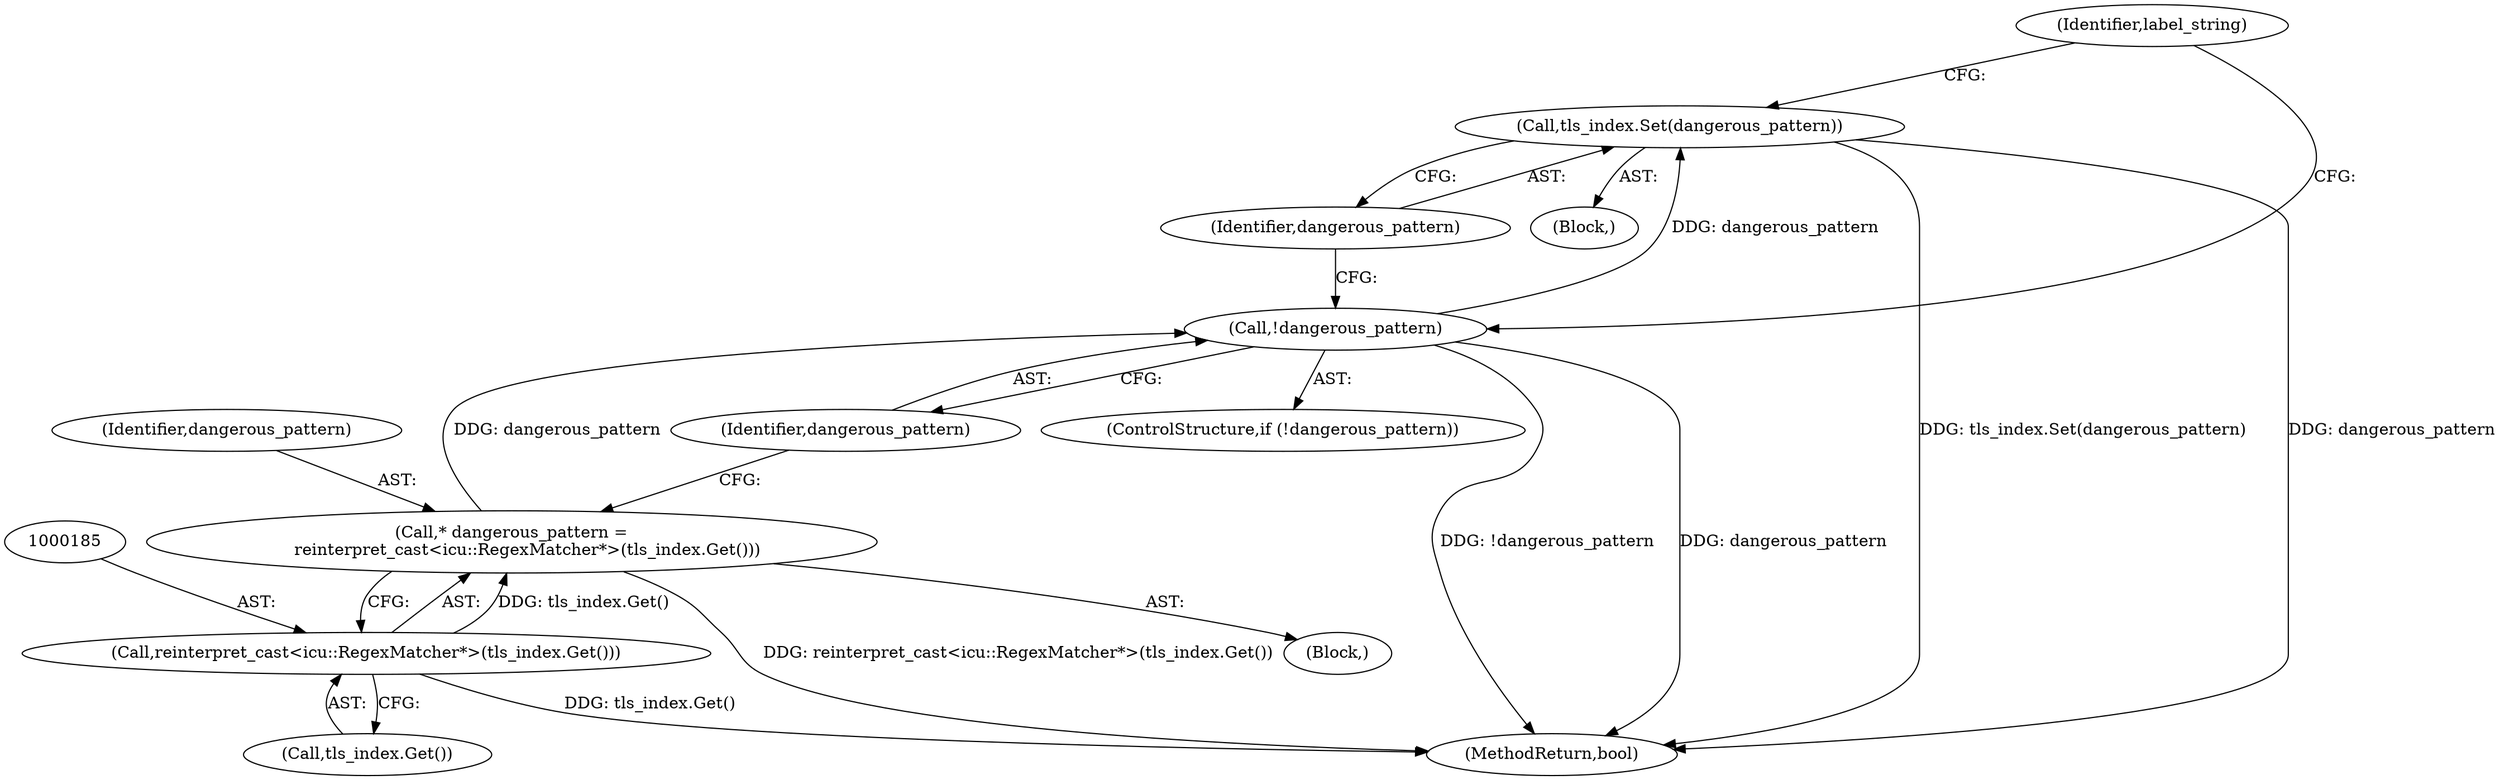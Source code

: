 digraph "0_Chrome_536f72f4eeb63af895ee489c7244ccf2437cd157@pointer" {
"1000191" [label="(Call,tls_index.Set(dangerous_pattern))"];
"1000188" [label="(Call,!dangerous_pattern)"];
"1000182" [label="(Call,* dangerous_pattern =\n      reinterpret_cast<icu::RegexMatcher*>(tls_index.Get()))"];
"1000184" [label="(Call,reinterpret_cast<icu::RegexMatcher*>(tls_index.Get()))"];
"1000190" [label="(Block,)"];
"1000194" [label="(Identifier,label_string)"];
"1000189" [label="(Identifier,dangerous_pattern)"];
"1000192" [label="(Identifier,dangerous_pattern)"];
"1000182" [label="(Call,* dangerous_pattern =\n      reinterpret_cast<icu::RegexMatcher*>(tls_index.Get()))"];
"1000188" [label="(Call,!dangerous_pattern)"];
"1000191" [label="(Call,tls_index.Set(dangerous_pattern))"];
"1000198" [label="(MethodReturn,bool)"];
"1000105" [label="(Block,)"];
"1000187" [label="(ControlStructure,if (!dangerous_pattern))"];
"1000186" [label="(Call,tls_index.Get())"];
"1000183" [label="(Identifier,dangerous_pattern)"];
"1000184" [label="(Call,reinterpret_cast<icu::RegexMatcher*>(tls_index.Get()))"];
"1000191" -> "1000190"  [label="AST: "];
"1000191" -> "1000192"  [label="CFG: "];
"1000192" -> "1000191"  [label="AST: "];
"1000194" -> "1000191"  [label="CFG: "];
"1000191" -> "1000198"  [label="DDG: tls_index.Set(dangerous_pattern)"];
"1000191" -> "1000198"  [label="DDG: dangerous_pattern"];
"1000188" -> "1000191"  [label="DDG: dangerous_pattern"];
"1000188" -> "1000187"  [label="AST: "];
"1000188" -> "1000189"  [label="CFG: "];
"1000189" -> "1000188"  [label="AST: "];
"1000192" -> "1000188"  [label="CFG: "];
"1000194" -> "1000188"  [label="CFG: "];
"1000188" -> "1000198"  [label="DDG: !dangerous_pattern"];
"1000188" -> "1000198"  [label="DDG: dangerous_pattern"];
"1000182" -> "1000188"  [label="DDG: dangerous_pattern"];
"1000182" -> "1000105"  [label="AST: "];
"1000182" -> "1000184"  [label="CFG: "];
"1000183" -> "1000182"  [label="AST: "];
"1000184" -> "1000182"  [label="AST: "];
"1000189" -> "1000182"  [label="CFG: "];
"1000182" -> "1000198"  [label="DDG: reinterpret_cast<icu::RegexMatcher*>(tls_index.Get())"];
"1000184" -> "1000182"  [label="DDG: tls_index.Get()"];
"1000184" -> "1000186"  [label="CFG: "];
"1000185" -> "1000184"  [label="AST: "];
"1000186" -> "1000184"  [label="AST: "];
"1000184" -> "1000198"  [label="DDG: tls_index.Get()"];
}
